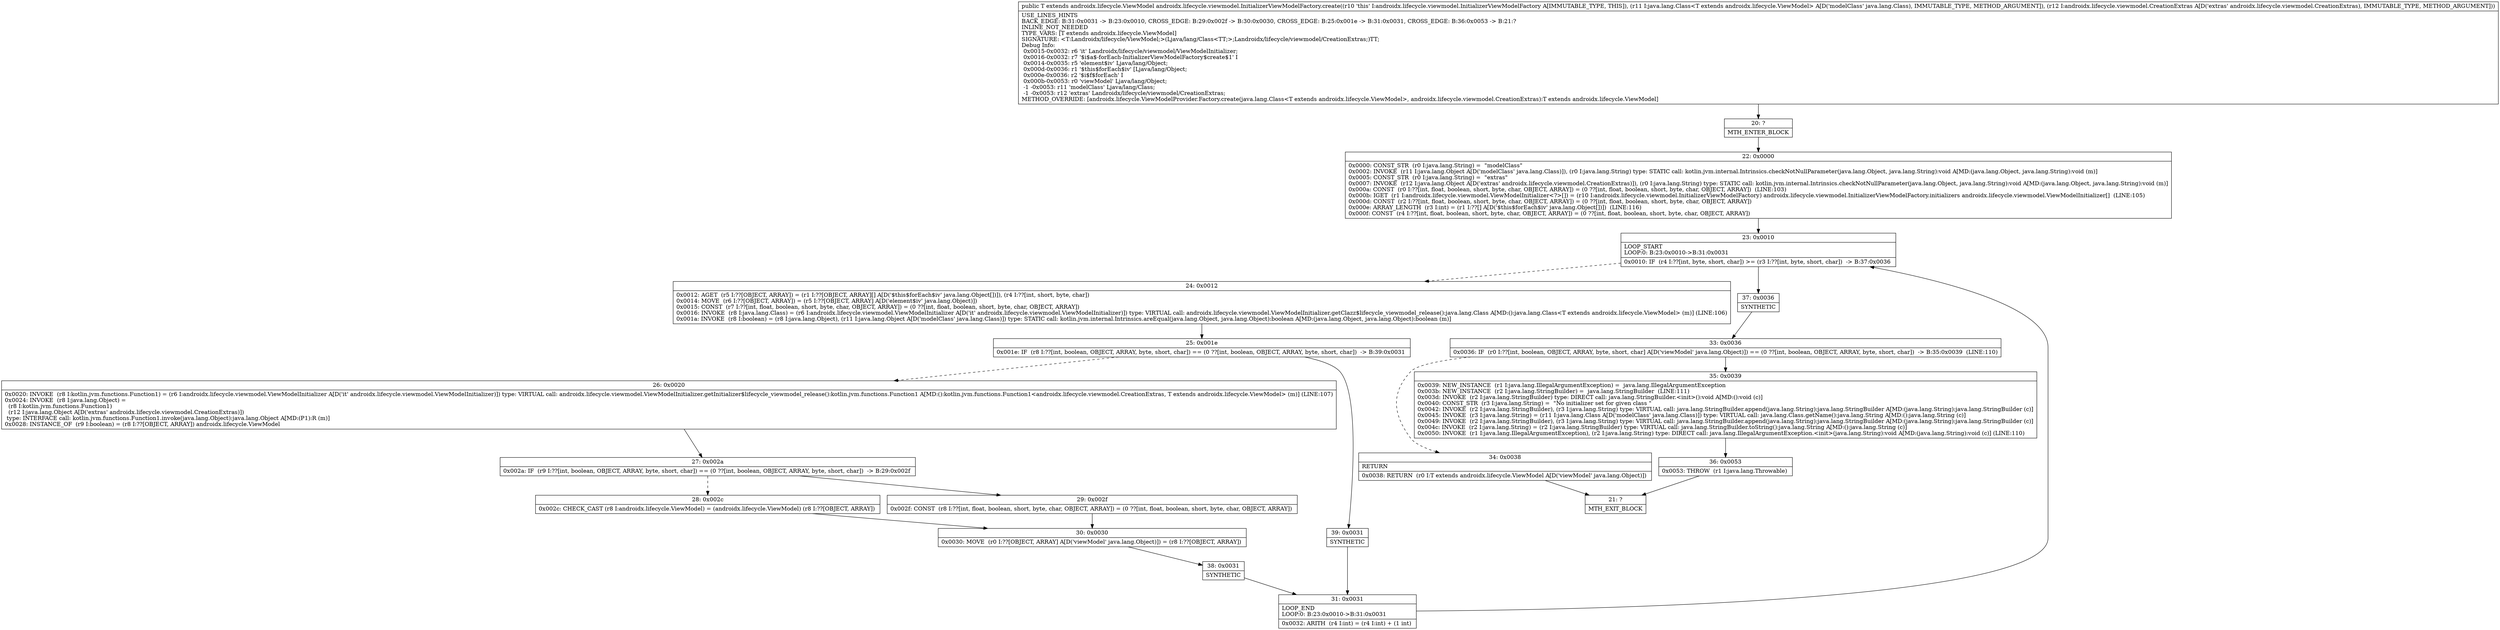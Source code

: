 digraph "CFG forandroidx.lifecycle.viewmodel.InitializerViewModelFactory.create(Ljava\/lang\/Class;Landroidx\/lifecycle\/viewmodel\/CreationExtras;)Landroidx\/lifecycle\/ViewModel;" {
Node_20 [shape=record,label="{20\:\ ?|MTH_ENTER_BLOCK\l}"];
Node_22 [shape=record,label="{22\:\ 0x0000|0x0000: CONST_STR  (r0 I:java.lang.String) =  \"modelClass\" \l0x0002: INVOKE  (r11 I:java.lang.Object A[D('modelClass' java.lang.Class)]), (r0 I:java.lang.String) type: STATIC call: kotlin.jvm.internal.Intrinsics.checkNotNullParameter(java.lang.Object, java.lang.String):void A[MD:(java.lang.Object, java.lang.String):void (m)]\l0x0005: CONST_STR  (r0 I:java.lang.String) =  \"extras\" \l0x0007: INVOKE  (r12 I:java.lang.Object A[D('extras' androidx.lifecycle.viewmodel.CreationExtras)]), (r0 I:java.lang.String) type: STATIC call: kotlin.jvm.internal.Intrinsics.checkNotNullParameter(java.lang.Object, java.lang.String):void A[MD:(java.lang.Object, java.lang.String):void (m)]\l0x000a: CONST  (r0 I:??[int, float, boolean, short, byte, char, OBJECT, ARRAY]) = (0 ??[int, float, boolean, short, byte, char, OBJECT, ARRAY])  (LINE:103)\l0x000b: IGET  (r1 I:androidx.lifecycle.viewmodel.ViewModelInitializer\<?\>[]) = (r10 I:androidx.lifecycle.viewmodel.InitializerViewModelFactory) androidx.lifecycle.viewmodel.InitializerViewModelFactory.initializers androidx.lifecycle.viewmodel.ViewModelInitializer[]  (LINE:105)\l0x000d: CONST  (r2 I:??[int, float, boolean, short, byte, char, OBJECT, ARRAY]) = (0 ??[int, float, boolean, short, byte, char, OBJECT, ARRAY]) \l0x000e: ARRAY_LENGTH  (r3 I:int) = (r1 I:??[] A[D('$this$forEach$iv' java.lang.Object[])])  (LINE:116)\l0x000f: CONST  (r4 I:??[int, float, boolean, short, byte, char, OBJECT, ARRAY]) = (0 ??[int, float, boolean, short, byte, char, OBJECT, ARRAY]) \l}"];
Node_23 [shape=record,label="{23\:\ 0x0010|LOOP_START\lLOOP:0: B:23:0x0010\-\>B:31:0x0031\l|0x0010: IF  (r4 I:??[int, byte, short, char]) \>= (r3 I:??[int, byte, short, char])  \-\> B:37:0x0036 \l}"];
Node_24 [shape=record,label="{24\:\ 0x0012|0x0012: AGET  (r5 I:??[OBJECT, ARRAY]) = (r1 I:??[OBJECT, ARRAY][] A[D('$this$forEach$iv' java.lang.Object[])]), (r4 I:??[int, short, byte, char]) \l0x0014: MOVE  (r6 I:??[OBJECT, ARRAY]) = (r5 I:??[OBJECT, ARRAY] A[D('element$iv' java.lang.Object)]) \l0x0015: CONST  (r7 I:??[int, float, boolean, short, byte, char, OBJECT, ARRAY]) = (0 ??[int, float, boolean, short, byte, char, OBJECT, ARRAY]) \l0x0016: INVOKE  (r8 I:java.lang.Class) = (r6 I:androidx.lifecycle.viewmodel.ViewModelInitializer A[D('it' androidx.lifecycle.viewmodel.ViewModelInitializer)]) type: VIRTUAL call: androidx.lifecycle.viewmodel.ViewModelInitializer.getClazz$lifecycle_viewmodel_release():java.lang.Class A[MD:():java.lang.Class\<T extends androidx.lifecycle.ViewModel\> (m)] (LINE:106)\l0x001a: INVOKE  (r8 I:boolean) = (r8 I:java.lang.Object), (r11 I:java.lang.Object A[D('modelClass' java.lang.Class)]) type: STATIC call: kotlin.jvm.internal.Intrinsics.areEqual(java.lang.Object, java.lang.Object):boolean A[MD:(java.lang.Object, java.lang.Object):boolean (m)]\l}"];
Node_25 [shape=record,label="{25\:\ 0x001e|0x001e: IF  (r8 I:??[int, boolean, OBJECT, ARRAY, byte, short, char]) == (0 ??[int, boolean, OBJECT, ARRAY, byte, short, char])  \-\> B:39:0x0031 \l}"];
Node_26 [shape=record,label="{26\:\ 0x0020|0x0020: INVOKE  (r8 I:kotlin.jvm.functions.Function1) = (r6 I:androidx.lifecycle.viewmodel.ViewModelInitializer A[D('it' androidx.lifecycle.viewmodel.ViewModelInitializer)]) type: VIRTUAL call: androidx.lifecycle.viewmodel.ViewModelInitializer.getInitializer$lifecycle_viewmodel_release():kotlin.jvm.functions.Function1 A[MD:():kotlin.jvm.functions.Function1\<androidx.lifecycle.viewmodel.CreationExtras, T extends androidx.lifecycle.ViewModel\> (m)] (LINE:107)\l0x0024: INVOKE  (r8 I:java.lang.Object) = \l  (r8 I:kotlin.jvm.functions.Function1)\l  (r12 I:java.lang.Object A[D('extras' androidx.lifecycle.viewmodel.CreationExtras)])\l type: INTERFACE call: kotlin.jvm.functions.Function1.invoke(java.lang.Object):java.lang.Object A[MD:(P1):R (m)]\l0x0028: INSTANCE_OF  (r9 I:boolean) = (r8 I:??[OBJECT, ARRAY]) androidx.lifecycle.ViewModel \l}"];
Node_27 [shape=record,label="{27\:\ 0x002a|0x002a: IF  (r9 I:??[int, boolean, OBJECT, ARRAY, byte, short, char]) == (0 ??[int, boolean, OBJECT, ARRAY, byte, short, char])  \-\> B:29:0x002f \l}"];
Node_28 [shape=record,label="{28\:\ 0x002c|0x002c: CHECK_CAST (r8 I:androidx.lifecycle.ViewModel) = (androidx.lifecycle.ViewModel) (r8 I:??[OBJECT, ARRAY]) \l}"];
Node_30 [shape=record,label="{30\:\ 0x0030|0x0030: MOVE  (r0 I:??[OBJECT, ARRAY] A[D('viewModel' java.lang.Object)]) = (r8 I:??[OBJECT, ARRAY]) \l}"];
Node_38 [shape=record,label="{38\:\ 0x0031|SYNTHETIC\l}"];
Node_31 [shape=record,label="{31\:\ 0x0031|LOOP_END\lLOOP:0: B:23:0x0010\-\>B:31:0x0031\l|0x0032: ARITH  (r4 I:int) = (r4 I:int) + (1 int) \l}"];
Node_29 [shape=record,label="{29\:\ 0x002f|0x002f: CONST  (r8 I:??[int, float, boolean, short, byte, char, OBJECT, ARRAY]) = (0 ??[int, float, boolean, short, byte, char, OBJECT, ARRAY]) \l}"];
Node_39 [shape=record,label="{39\:\ 0x0031|SYNTHETIC\l}"];
Node_37 [shape=record,label="{37\:\ 0x0036|SYNTHETIC\l}"];
Node_33 [shape=record,label="{33\:\ 0x0036|0x0036: IF  (r0 I:??[int, boolean, OBJECT, ARRAY, byte, short, char] A[D('viewModel' java.lang.Object)]) == (0 ??[int, boolean, OBJECT, ARRAY, byte, short, char])  \-\> B:35:0x0039  (LINE:110)\l}"];
Node_34 [shape=record,label="{34\:\ 0x0038|RETURN\l|0x0038: RETURN  (r0 I:T extends androidx.lifecycle.ViewModel A[D('viewModel' java.lang.Object)]) \l}"];
Node_21 [shape=record,label="{21\:\ ?|MTH_EXIT_BLOCK\l}"];
Node_35 [shape=record,label="{35\:\ 0x0039|0x0039: NEW_INSTANCE  (r1 I:java.lang.IllegalArgumentException) =  java.lang.IllegalArgumentException \l0x003b: NEW_INSTANCE  (r2 I:java.lang.StringBuilder) =  java.lang.StringBuilder  (LINE:111)\l0x003d: INVOKE  (r2 I:java.lang.StringBuilder) type: DIRECT call: java.lang.StringBuilder.\<init\>():void A[MD:():void (c)]\l0x0040: CONST_STR  (r3 I:java.lang.String) =  \"No initializer set for given class \" \l0x0042: INVOKE  (r2 I:java.lang.StringBuilder), (r3 I:java.lang.String) type: VIRTUAL call: java.lang.StringBuilder.append(java.lang.String):java.lang.StringBuilder A[MD:(java.lang.String):java.lang.StringBuilder (c)]\l0x0045: INVOKE  (r3 I:java.lang.String) = (r11 I:java.lang.Class A[D('modelClass' java.lang.Class)]) type: VIRTUAL call: java.lang.Class.getName():java.lang.String A[MD:():java.lang.String (c)]\l0x0049: INVOKE  (r2 I:java.lang.StringBuilder), (r3 I:java.lang.String) type: VIRTUAL call: java.lang.StringBuilder.append(java.lang.String):java.lang.StringBuilder A[MD:(java.lang.String):java.lang.StringBuilder (c)]\l0x004c: INVOKE  (r2 I:java.lang.String) = (r2 I:java.lang.StringBuilder) type: VIRTUAL call: java.lang.StringBuilder.toString():java.lang.String A[MD:():java.lang.String (c)]\l0x0050: INVOKE  (r1 I:java.lang.IllegalArgumentException), (r2 I:java.lang.String) type: DIRECT call: java.lang.IllegalArgumentException.\<init\>(java.lang.String):void A[MD:(java.lang.String):void (c)] (LINE:110)\l}"];
Node_36 [shape=record,label="{36\:\ 0x0053|0x0053: THROW  (r1 I:java.lang.Throwable) \l}"];
MethodNode[shape=record,label="{public T extends androidx.lifecycle.ViewModel androidx.lifecycle.viewmodel.InitializerViewModelFactory.create((r10 'this' I:androidx.lifecycle.viewmodel.InitializerViewModelFactory A[IMMUTABLE_TYPE, THIS]), (r11 I:java.lang.Class\<T extends androidx.lifecycle.ViewModel\> A[D('modelClass' java.lang.Class), IMMUTABLE_TYPE, METHOD_ARGUMENT]), (r12 I:androidx.lifecycle.viewmodel.CreationExtras A[D('extras' androidx.lifecycle.viewmodel.CreationExtras), IMMUTABLE_TYPE, METHOD_ARGUMENT]))  | USE_LINES_HINTS\lBACK_EDGE: B:31:0x0031 \-\> B:23:0x0010, CROSS_EDGE: B:29:0x002f \-\> B:30:0x0030, CROSS_EDGE: B:25:0x001e \-\> B:31:0x0031, CROSS_EDGE: B:36:0x0053 \-\> B:21:?\lINLINE_NOT_NEEDED\lTYPE_VARS: [T extends androidx.lifecycle.ViewModel]\lSIGNATURE: \<T:Landroidx\/lifecycle\/ViewModel;\>(Ljava\/lang\/Class\<TT;\>;Landroidx\/lifecycle\/viewmodel\/CreationExtras;)TT;\lDebug Info:\l  0x0015\-0x0032: r6 'it' Landroidx\/lifecycle\/viewmodel\/ViewModelInitializer;\l  0x0016\-0x0032: r7 '$i$a$\-forEach\-InitializerViewModelFactory$create$1' I\l  0x0014\-0x0035: r5 'element$iv' Ljava\/lang\/Object;\l  0x000d\-0x0036: r1 '$this$forEach$iv' [Ljava\/lang\/Object;\l  0x000e\-0x0036: r2 '$i$f$forEach' I\l  0x000b\-0x0053: r0 'viewModel' Ljava\/lang\/Object;\l  \-1 \-0x0053: r11 'modelClass' Ljava\/lang\/Class;\l  \-1 \-0x0053: r12 'extras' Landroidx\/lifecycle\/viewmodel\/CreationExtras;\lMETHOD_OVERRIDE: [androidx.lifecycle.ViewModelProvider.Factory.create(java.lang.Class\<T extends androidx.lifecycle.ViewModel\>, androidx.lifecycle.viewmodel.CreationExtras):T extends androidx.lifecycle.ViewModel]\l}"];
MethodNode -> Node_20;Node_20 -> Node_22;
Node_22 -> Node_23;
Node_23 -> Node_24[style=dashed];
Node_23 -> Node_37;
Node_24 -> Node_25;
Node_25 -> Node_26[style=dashed];
Node_25 -> Node_39;
Node_26 -> Node_27;
Node_27 -> Node_28[style=dashed];
Node_27 -> Node_29;
Node_28 -> Node_30;
Node_30 -> Node_38;
Node_38 -> Node_31;
Node_31 -> Node_23;
Node_29 -> Node_30;
Node_39 -> Node_31;
Node_37 -> Node_33;
Node_33 -> Node_34[style=dashed];
Node_33 -> Node_35;
Node_34 -> Node_21;
Node_35 -> Node_36;
Node_36 -> Node_21;
}

